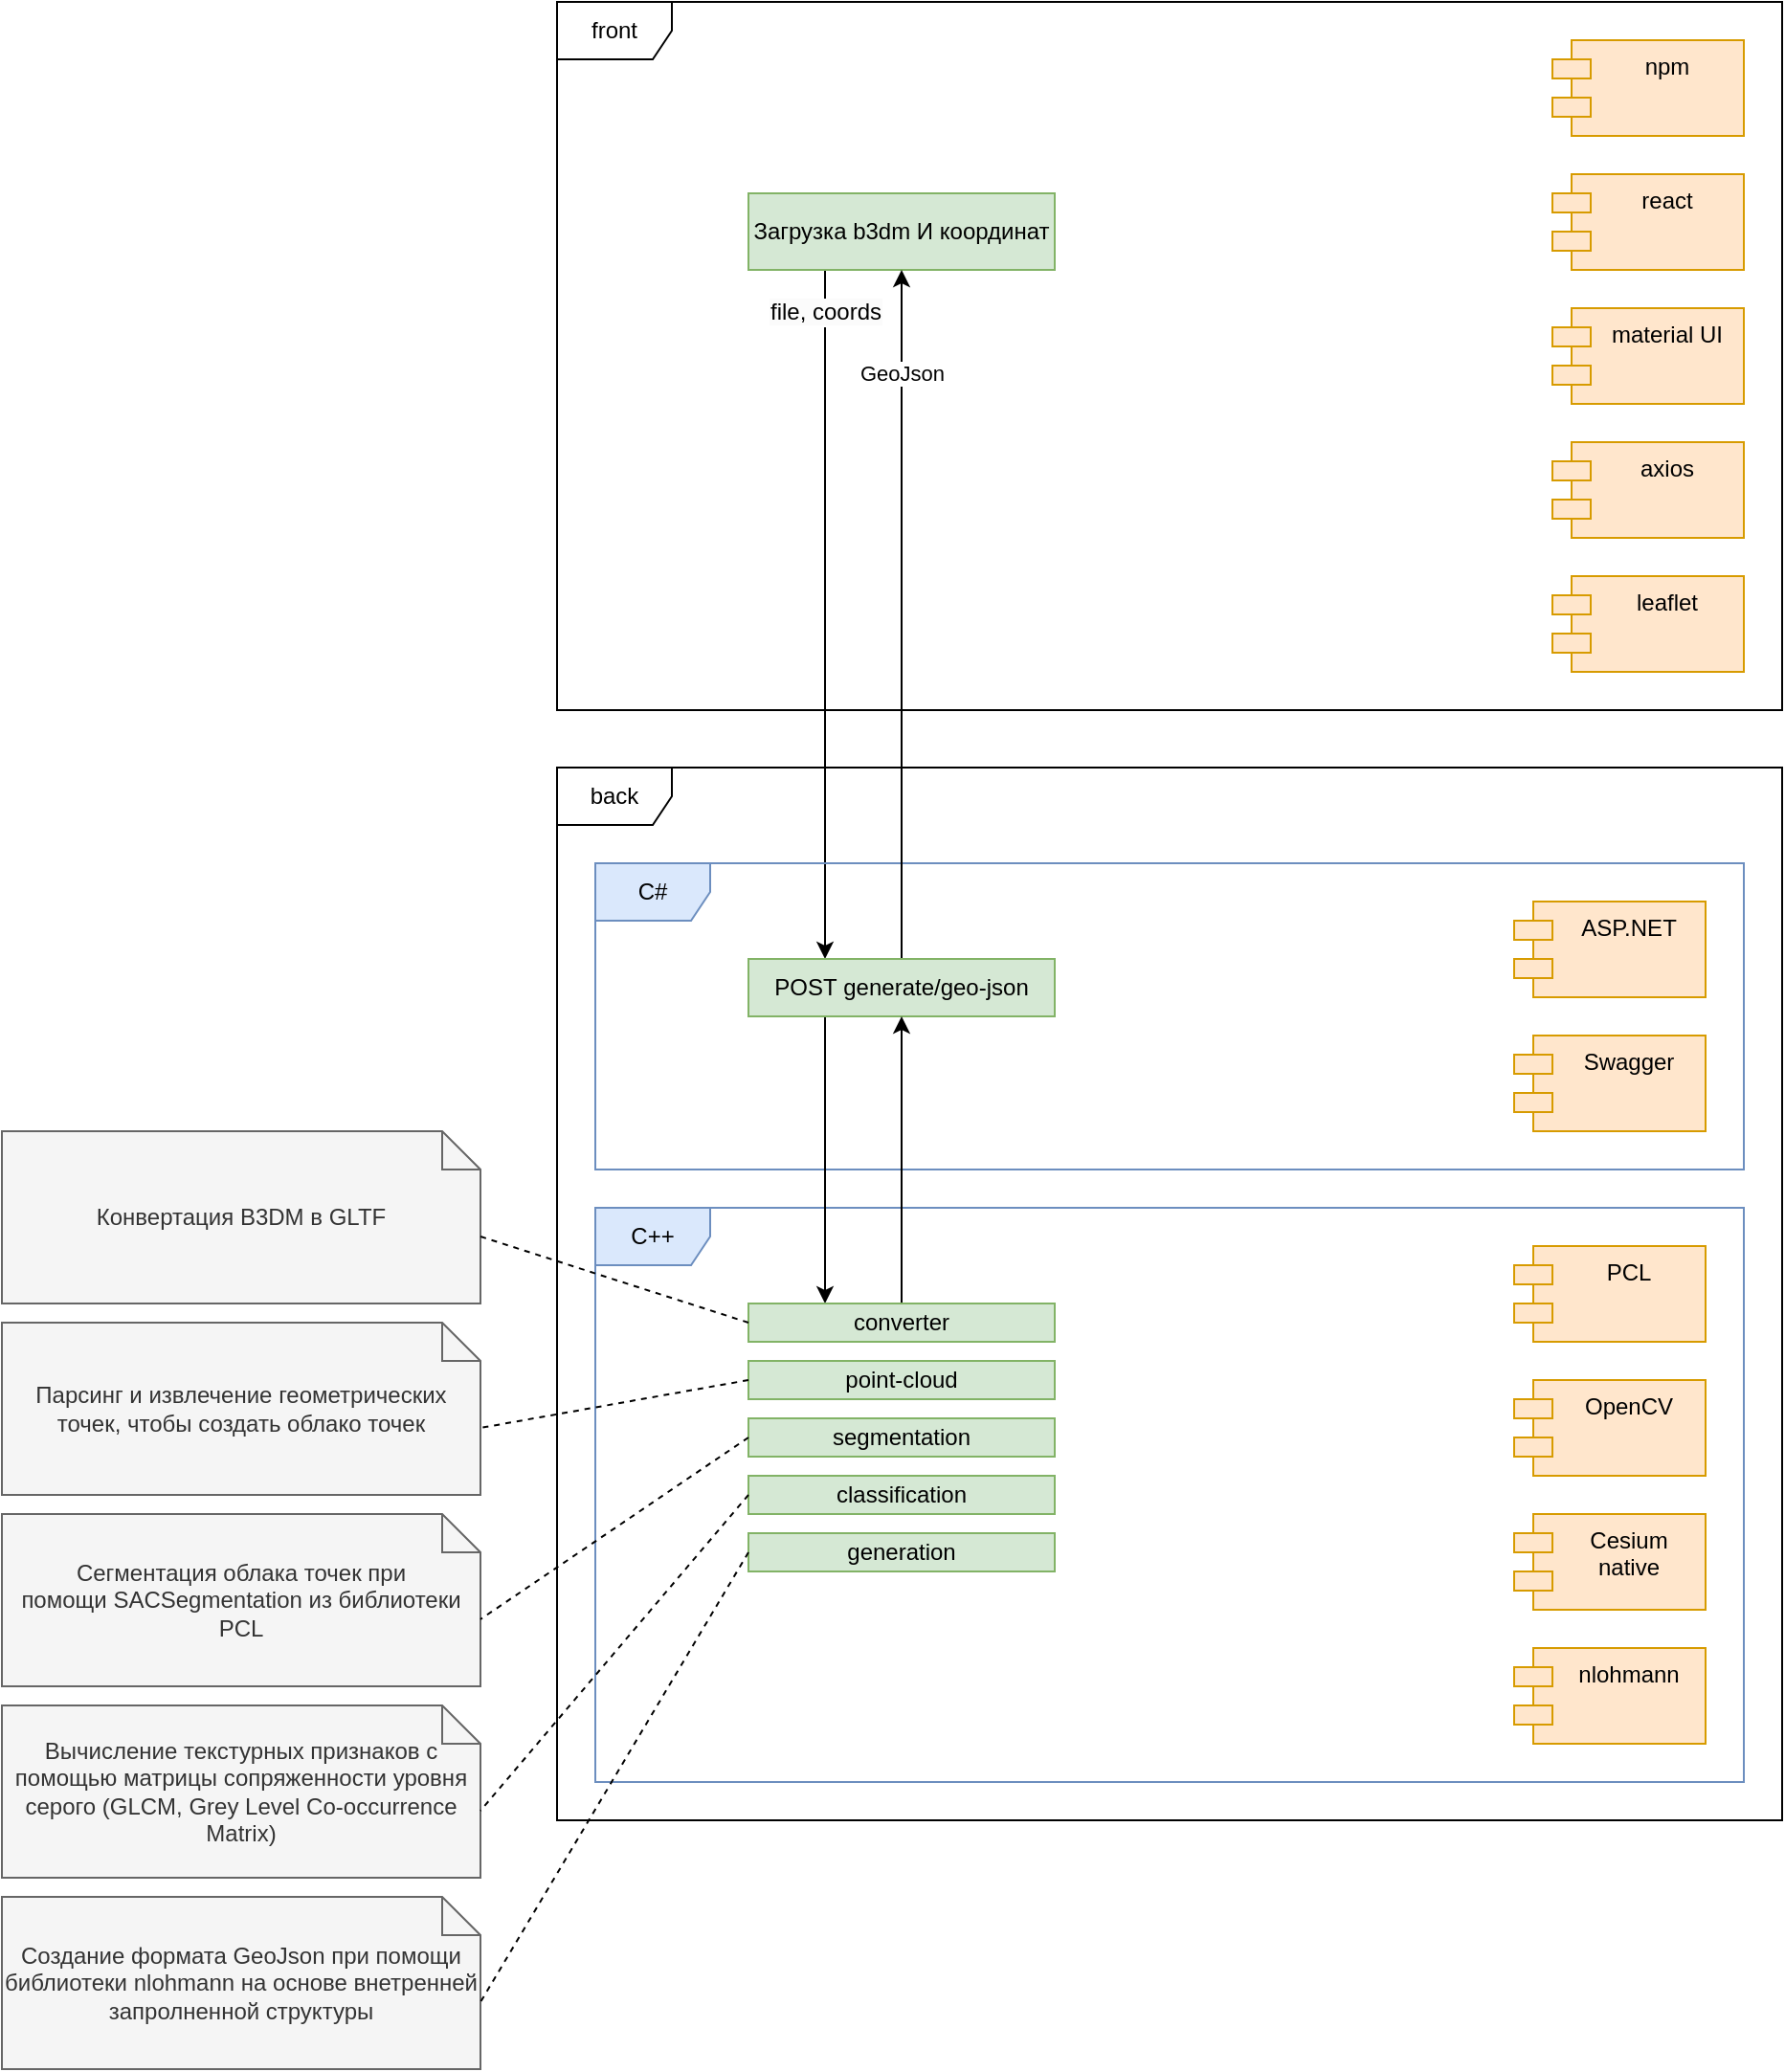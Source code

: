 <mxfile version="24.4.13" type="device">
  <diagram name="Page-1" id="M91X0Wo2LLbtKQasG1lk">
    <mxGraphModel dx="2280" dy="781" grid="1" gridSize="10" guides="1" tooltips="1" connect="1" arrows="1" fold="1" page="1" pageScale="1" pageWidth="850" pageHeight="1100" math="0" shadow="0">
      <root>
        <mxCell id="0" />
        <mxCell id="1" parent="0" />
        <mxCell id="jeAuWKo_oYQMD799-JWV-1" value="front" style="shape=umlFrame;whiteSpace=wrap;html=1;pointerEvents=0;" vertex="1" parent="1">
          <mxGeometry x="200" y="20" width="640" height="370" as="geometry" />
        </mxCell>
        <mxCell id="jeAuWKo_oYQMD799-JWV-2" value="npm" style="shape=module;align=left;spacingLeft=20;align=center;verticalAlign=top;whiteSpace=wrap;html=1;fillColor=#ffe6cc;strokeColor=#d79b00;" vertex="1" parent="1">
          <mxGeometry x="720" y="40" width="100" height="50" as="geometry" />
        </mxCell>
        <mxCell id="jeAuWKo_oYQMD799-JWV-3" value="leaflet" style="shape=module;align=left;spacingLeft=20;align=center;verticalAlign=top;whiteSpace=wrap;html=1;fillColor=#ffe6cc;strokeColor=#d79b00;" vertex="1" parent="1">
          <mxGeometry x="720" y="320" width="100" height="50" as="geometry" />
        </mxCell>
        <mxCell id="jeAuWKo_oYQMD799-JWV-5" value="react" style="shape=module;align=left;spacingLeft=20;align=center;verticalAlign=top;whiteSpace=wrap;html=1;fillColor=#ffe6cc;strokeColor=#d79b00;" vertex="1" parent="1">
          <mxGeometry x="720" y="110" width="100" height="50" as="geometry" />
        </mxCell>
        <mxCell id="jeAuWKo_oYQMD799-JWV-6" value="material UI" style="shape=module;align=left;spacingLeft=20;align=center;verticalAlign=top;whiteSpace=wrap;html=1;fillColor=#ffe6cc;strokeColor=#d79b00;" vertex="1" parent="1">
          <mxGeometry x="720" y="180" width="100" height="50" as="geometry" />
        </mxCell>
        <mxCell id="jeAuWKo_oYQMD799-JWV-7" value="axios" style="shape=module;align=left;spacingLeft=20;align=center;verticalAlign=top;whiteSpace=wrap;html=1;fillColor=#ffe6cc;strokeColor=#d79b00;" vertex="1" parent="1">
          <mxGeometry x="720" y="250" width="100" height="50" as="geometry" />
        </mxCell>
        <mxCell id="jeAuWKo_oYQMD799-JWV-15" style="edgeStyle=orthogonalEdgeStyle;rounded=0;orthogonalLoop=1;jettySize=auto;html=1;exitX=0.25;exitY=1;exitDx=0;exitDy=0;entryX=0.25;entryY=0;entryDx=0;entryDy=0;" edge="1" parent="1" source="jeAuWKo_oYQMD799-JWV-8" target="jeAuWKo_oYQMD799-JWV-14">
          <mxGeometry relative="1" as="geometry" />
        </mxCell>
        <mxCell id="jeAuWKo_oYQMD799-JWV-19" value="&lt;span style=&quot;font-size: 12px; background-color: rgb(251, 251, 251);&quot;&gt;file, coords&lt;/span&gt;" style="edgeLabel;html=1;align=center;verticalAlign=middle;resizable=0;points=[];" vertex="1" connectable="0" parent="jeAuWKo_oYQMD799-JWV-15">
          <mxGeometry x="-0.608" relative="1" as="geometry">
            <mxPoint y="-49" as="offset" />
          </mxGeometry>
        </mxCell>
        <mxCell id="jeAuWKo_oYQMD799-JWV-8" value="Загрузка b3dm И координат" style="rounded=0;whiteSpace=wrap;html=1;fillColor=#d5e8d4;strokeColor=#82b366;" vertex="1" parent="1">
          <mxGeometry x="300" y="120" width="160" height="40" as="geometry" />
        </mxCell>
        <mxCell id="jeAuWKo_oYQMD799-JWV-9" value="back" style="shape=umlFrame;whiteSpace=wrap;html=1;pointerEvents=0;" vertex="1" parent="1">
          <mxGeometry x="200" y="420" width="640" height="550" as="geometry" />
        </mxCell>
        <mxCell id="jeAuWKo_oYQMD799-JWV-10" value="C++" style="shape=umlFrame;whiteSpace=wrap;html=1;pointerEvents=0;fillColor=#dae8fc;strokeColor=#6c8ebf;" vertex="1" parent="1">
          <mxGeometry x="220" y="650" width="600" height="300" as="geometry" />
        </mxCell>
        <mxCell id="jeAuWKo_oYQMD799-JWV-11" value="C#" style="shape=umlFrame;whiteSpace=wrap;html=1;pointerEvents=0;fillColor=#dae8fc;strokeColor=#6c8ebf;" vertex="1" parent="1">
          <mxGeometry x="220" y="470" width="600" height="160" as="geometry" />
        </mxCell>
        <mxCell id="jeAuWKo_oYQMD799-JWV-12" value="ASP.NET" style="shape=module;align=left;spacingLeft=20;align=center;verticalAlign=top;whiteSpace=wrap;html=1;fillColor=#ffe6cc;strokeColor=#d79b00;" vertex="1" parent="1">
          <mxGeometry x="700" y="490" width="100" height="50" as="geometry" />
        </mxCell>
        <mxCell id="jeAuWKo_oYQMD799-JWV-13" value="Swagger" style="shape=module;align=left;spacingLeft=20;align=center;verticalAlign=top;whiteSpace=wrap;html=1;fillColor=#ffe6cc;strokeColor=#d79b00;" vertex="1" parent="1">
          <mxGeometry x="700" y="560" width="100" height="50" as="geometry" />
        </mxCell>
        <mxCell id="jeAuWKo_oYQMD799-JWV-17" value="GeoJson" style="edgeStyle=orthogonalEdgeStyle;rounded=0;orthogonalLoop=1;jettySize=auto;html=1;exitX=0.5;exitY=0;exitDx=0;exitDy=0;entryX=0.5;entryY=1;entryDx=0;entryDy=0;" edge="1" parent="1" source="jeAuWKo_oYQMD799-JWV-14" target="jeAuWKo_oYQMD799-JWV-8">
          <mxGeometry x="0.7" relative="1" as="geometry">
            <Array as="points">
              <mxPoint x="380" y="460" />
              <mxPoint x="380" y="460" />
            </Array>
            <mxPoint as="offset" />
          </mxGeometry>
        </mxCell>
        <mxCell id="jeAuWKo_oYQMD799-JWV-25" style="edgeStyle=orthogonalEdgeStyle;rounded=0;orthogonalLoop=1;jettySize=auto;html=1;exitX=0.25;exitY=1;exitDx=0;exitDy=0;entryX=0.25;entryY=0;entryDx=0;entryDy=0;" edge="1" parent="1" source="jeAuWKo_oYQMD799-JWV-14" target="jeAuWKo_oYQMD799-JWV-23">
          <mxGeometry relative="1" as="geometry" />
        </mxCell>
        <mxCell id="jeAuWKo_oYQMD799-JWV-14" value="POST&amp;nbsp;generate/geo-json" style="html=1;whiteSpace=wrap;fillColor=#d5e8d4;strokeColor=#82b366;" vertex="1" parent="1">
          <mxGeometry x="300" y="520" width="160" height="30" as="geometry" />
        </mxCell>
        <mxCell id="jeAuWKo_oYQMD799-JWV-20" value="PCL" style="shape=module;align=left;spacingLeft=20;align=center;verticalAlign=top;whiteSpace=wrap;html=1;fillColor=#ffe6cc;strokeColor=#d79b00;" vertex="1" parent="1">
          <mxGeometry x="700" y="670" width="100" height="50" as="geometry" />
        </mxCell>
        <mxCell id="jeAuWKo_oYQMD799-JWV-21" value="OpenCV" style="shape=module;align=left;spacingLeft=20;align=center;verticalAlign=top;whiteSpace=wrap;html=1;fillColor=#ffe6cc;strokeColor=#d79b00;" vertex="1" parent="1">
          <mxGeometry x="700" y="740" width="100" height="50" as="geometry" />
        </mxCell>
        <mxCell id="jeAuWKo_oYQMD799-JWV-22" value="Cesium&lt;div&gt;native&lt;/div&gt;" style="shape=module;align=left;spacingLeft=20;align=center;verticalAlign=top;whiteSpace=wrap;html=1;fillColor=#ffe6cc;strokeColor=#d79b00;" vertex="1" parent="1">
          <mxGeometry x="700" y="810" width="100" height="50" as="geometry" />
        </mxCell>
        <mxCell id="jeAuWKo_oYQMD799-JWV-30" style="edgeStyle=orthogonalEdgeStyle;rounded=0;orthogonalLoop=1;jettySize=auto;html=1;exitX=0.5;exitY=0;exitDx=0;exitDy=0;entryX=0.5;entryY=1;entryDx=0;entryDy=0;" edge="1" parent="1" source="jeAuWKo_oYQMD799-JWV-23" target="jeAuWKo_oYQMD799-JWV-14">
          <mxGeometry relative="1" as="geometry" />
        </mxCell>
        <mxCell id="jeAuWKo_oYQMD799-JWV-23" value="converter" style="html=1;whiteSpace=wrap;fillColor=#d5e8d4;strokeColor=#82b366;" vertex="1" parent="1">
          <mxGeometry x="300" y="700" width="160" height="20" as="geometry" />
        </mxCell>
        <mxCell id="jeAuWKo_oYQMD799-JWV-26" value="point-cloud" style="html=1;whiteSpace=wrap;fillColor=#d5e8d4;strokeColor=#82b366;" vertex="1" parent="1">
          <mxGeometry x="300" y="730" width="160" height="20" as="geometry" />
        </mxCell>
        <mxCell id="jeAuWKo_oYQMD799-JWV-27" value="segmentation" style="html=1;whiteSpace=wrap;fillColor=#d5e8d4;strokeColor=#82b366;" vertex="1" parent="1">
          <mxGeometry x="300" y="760" width="160" height="20" as="geometry" />
        </mxCell>
        <mxCell id="jeAuWKo_oYQMD799-JWV-28" value="classification" style="html=1;whiteSpace=wrap;fillColor=#d5e8d4;strokeColor=#82b366;" vertex="1" parent="1">
          <mxGeometry x="300" y="790" width="160" height="20" as="geometry" />
        </mxCell>
        <mxCell id="jeAuWKo_oYQMD799-JWV-29" value="generation" style="html=1;whiteSpace=wrap;fillColor=#d5e8d4;strokeColor=#82b366;" vertex="1" parent="1">
          <mxGeometry x="300" y="820" width="160" height="20" as="geometry" />
        </mxCell>
        <mxCell id="jeAuWKo_oYQMD799-JWV-31" value="Вычисление текстурных признаков с помощью матрицы сопряженности уровня серого (GLCM, Grey Level Co-occurrence Matrix)" style="shape=note;size=20;whiteSpace=wrap;html=1;fillColor=#f5f5f5;fontColor=#333333;strokeColor=#666666;" vertex="1" parent="1">
          <mxGeometry x="-90" y="910" width="250" height="90" as="geometry" />
        </mxCell>
        <mxCell id="jeAuWKo_oYQMD799-JWV-32" style="rounded=0;orthogonalLoop=1;jettySize=auto;html=1;exitX=0;exitY=0.5;exitDx=0;exitDy=0;entryX=0;entryY=0;entryDx=250;entryDy=55;entryPerimeter=0;dashed=1;endArrow=none;endFill=0;" edge="1" parent="1" source="jeAuWKo_oYQMD799-JWV-28" target="jeAuWKo_oYQMD799-JWV-31">
          <mxGeometry relative="1" as="geometry" />
        </mxCell>
        <mxCell id="jeAuWKo_oYQMD799-JWV-33" value="nlohmann" style="shape=module;align=left;spacingLeft=20;align=center;verticalAlign=top;whiteSpace=wrap;html=1;fillColor=#ffe6cc;strokeColor=#d79b00;" vertex="1" parent="1">
          <mxGeometry x="700" y="880" width="100" height="50" as="geometry" />
        </mxCell>
        <mxCell id="jeAuWKo_oYQMD799-JWV-34" value="Создание формата GeoJson при помощи библиотеки nlohmann на основе внетренней запролненной структуры" style="shape=note;size=20;whiteSpace=wrap;html=1;fillColor=#f5f5f5;fontColor=#333333;strokeColor=#666666;" vertex="1" parent="1">
          <mxGeometry x="-90" y="1010" width="250" height="90" as="geometry" />
        </mxCell>
        <mxCell id="jeAuWKo_oYQMD799-JWV-35" style="rounded=0;orthogonalLoop=1;jettySize=auto;html=1;exitX=0;exitY=0.5;exitDx=0;exitDy=0;entryX=0;entryY=0;entryDx=250;entryDy=55;entryPerimeter=0;dashed=1;endArrow=none;endFill=0;" edge="1" parent="1" source="jeAuWKo_oYQMD799-JWV-29" target="jeAuWKo_oYQMD799-JWV-34">
          <mxGeometry relative="1" as="geometry">
            <mxPoint x="210" y="950" as="sourcePoint" />
            <mxPoint x="-35" y="855" as="targetPoint" />
          </mxGeometry>
        </mxCell>
        <mxCell id="jeAuWKo_oYQMD799-JWV-36" value="Сегментация облака точек при помощи&amp;nbsp;SACSegmentation из библиотеки PCL" style="shape=note;size=20;whiteSpace=wrap;html=1;fillColor=#f5f5f5;fontColor=#333333;strokeColor=#666666;" vertex="1" parent="1">
          <mxGeometry x="-90" y="810" width="250" height="90" as="geometry" />
        </mxCell>
        <mxCell id="jeAuWKo_oYQMD799-JWV-37" style="rounded=0;orthogonalLoop=1;jettySize=auto;html=1;exitX=0;exitY=0.5;exitDx=0;exitDy=0;entryX=0;entryY=0;entryDx=250;entryDy=55;entryPerimeter=0;dashed=1;endArrow=none;endFill=0;" edge="1" parent="1" source="jeAuWKo_oYQMD799-JWV-27" target="jeAuWKo_oYQMD799-JWV-36">
          <mxGeometry relative="1" as="geometry">
            <mxPoint x="210" y="950" as="sourcePoint" />
            <mxPoint x="30" y="845" as="targetPoint" />
          </mxGeometry>
        </mxCell>
        <mxCell id="jeAuWKo_oYQMD799-JWV-38" value="Конвертация B3DM в GLTF" style="shape=note;size=20;whiteSpace=wrap;html=1;fillColor=#f5f5f5;fontColor=#333333;strokeColor=#666666;" vertex="1" parent="1">
          <mxGeometry x="-90" y="610" width="250" height="90" as="geometry" />
        </mxCell>
        <mxCell id="jeAuWKo_oYQMD799-JWV-39" style="rounded=0;orthogonalLoop=1;jettySize=auto;html=1;exitX=0;exitY=0.5;exitDx=0;exitDy=0;entryX=0;entryY=0;entryDx=250;entryDy=55;entryPerimeter=0;dashed=1;endArrow=none;endFill=0;" edge="1" parent="1" source="jeAuWKo_oYQMD799-JWV-23" target="jeAuWKo_oYQMD799-JWV-38">
          <mxGeometry relative="1" as="geometry">
            <mxPoint x="210" y="920" as="sourcePoint" />
            <mxPoint x="30" y="725" as="targetPoint" />
          </mxGeometry>
        </mxCell>
        <mxCell id="jeAuWKo_oYQMD799-JWV-40" value="Парсинг и извлечение геометрических точек, чтобы создать облако точек" style="shape=note;size=20;whiteSpace=wrap;html=1;fillColor=#f5f5f5;fontColor=#333333;strokeColor=#666666;" vertex="1" parent="1">
          <mxGeometry x="-90" y="710" width="250" height="90" as="geometry" />
        </mxCell>
        <mxCell id="jeAuWKo_oYQMD799-JWV-41" style="rounded=0;orthogonalLoop=1;jettySize=auto;html=1;exitX=0;exitY=0.5;exitDx=0;exitDy=0;entryX=0;entryY=0;entryDx=250;entryDy=55;entryPerimeter=0;dashed=1;endArrow=none;endFill=0;" edge="1" parent="1" source="jeAuWKo_oYQMD799-JWV-26" target="jeAuWKo_oYQMD799-JWV-40">
          <mxGeometry relative="1" as="geometry">
            <mxPoint x="210" y="860" as="sourcePoint" />
            <mxPoint x="20" y="465" as="targetPoint" />
          </mxGeometry>
        </mxCell>
      </root>
    </mxGraphModel>
  </diagram>
</mxfile>

